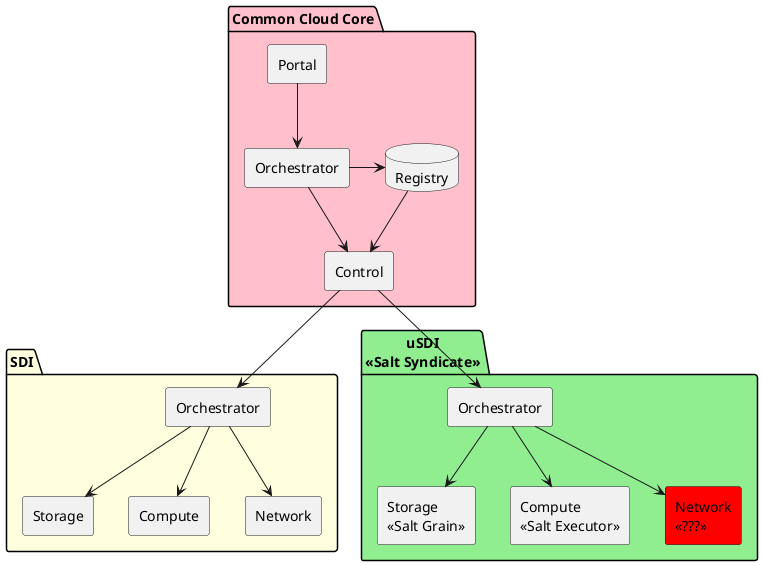 @startuml
package "Common Cloud Core" as HC #pink {
  rectangle "Portal" {
  }
  database "Registry" {
  }
  rectangle "Control" {
  }
  rectangle "Orchestrator" {
  }
  Portal --> Orchestrator
  Orchestrator --> Control
  Orchestrator -> Registry
  Registry --> Control
}
package "SDI" #lightyellow {
  rectangle "Orchestrator" as OSDI {
  }
  rectangle "Storage" as SSDI {
  }
  rectangle "Compute" as CSDI {
  }
  rectangle "Network" as NSDI {
  }
  OSDI --> SSDI
  OSDI --> CSDI
  OSDI --> NSDI
}
package "uSDI\n<<Salt Syndicate>>" #lightgreen {
      rectangle "Orchestrator" as OuSDI  {
      }
      rectangle "Storage\n<<Salt Grain>>" as SuSDI {
      }
      rectangle "Compute\n<<Salt Executor>>" as CuSDI {
      }
      rectangle "Network\n<<???>>" as NuSDI #red {
      }
      OuSDI --> SuSDI
      OuSDI --> CuSDI
      OuSDI --> NuSDI
}

Control --> OuSDI
Control --> OSDI
@enduml

